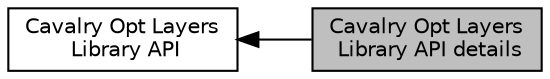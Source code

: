digraph "Cavalry Opt Layers Library API details"
{
  bgcolor="transparent";
  edge [fontname="Helvetica",fontsize="10",labelfontname="Helvetica",labelfontsize="10"];
  node [fontname="Helvetica",fontsize="10",shape=box];
  rankdir=LR;
  Node2 [label="Cavalry Opt Layers\l Library API",height=0.2,width=0.4,color="black",URL="$d4/db4/group__cavalry__opt__layers-api.html",tooltip="cavalry_opt_layers Library API, in file opt_layers.hpp"];
  Node1 [label="Cavalry Opt Layers\l Library API details",height=0.2,width=0.4,color="black", fillcolor="grey75", style="filled", fontcolor="black",tooltip="cavalry_opt_layers API details, in file opt_layers.hpp"];
  Node2->Node1 [shape=plaintext, dir="back", style="solid"];
}
